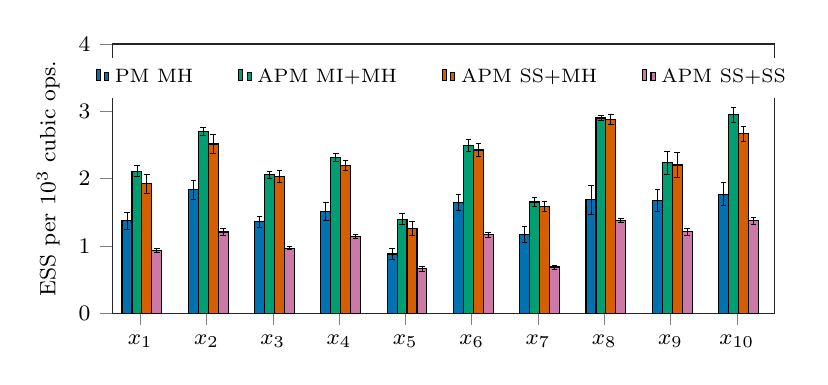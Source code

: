 % This file was created by matplotlib2tikz v0.6.11.
\begin{tikzpicture}

\definecolor{color1}{rgb}{0,0.62,0.451}
\definecolor{color0}{rgb}{0,0.447,0.698}
\definecolor{color3}{rgb}{0.8,0.475,0.655}
\definecolor{color2}{rgb}{0.835,0.369,0}

\begin{axis}[
ylabel={\footnotesize ESS per $10^3$ cubic ops.},
width=10cm,
height=5cm,
xmin=0, xmax=10,
ymin=0, ymax=4,
xtick={0.425,1.425,2.425,3.425,4.425,5.425,6.425,7.425,8.425,9.425},
xticklabels={$x_{1}$,$x_{2}$,$x_{3}$,$x_{4}$,$x_{5}$,$x_{6}$,$x_{7}$,$x_{8}$,$x_{9}$,$x_{10}$},
every tick label/.append style={font=\footnotesize},
tick align=outside,
tick pos=left,
x grid style={white!80.0!black},
y grid style={white!80.0!black},
axis line style={lightgray!20.0!black},
legend style={at={(0.5,0.95)}, anchor=north, draw=none,font=\scriptsize,/tikz/every even column/.append style={column sep=0.5cm}},
legend image post style={scale=0.5},
legend entries={{PM MH},{APM MI+MH},{APM SS+MH},{APM SS+SS}},
legend cell align={left},
legend columns=4
]
\addlegendimage{ybar,ybar legend,draw=black,fill=color0};
\draw[draw=black,fill=color0] (axis cs:0.15,0) rectangle (axis cs:0.3,1.371);
\draw[draw=black,fill=color0] (axis cs:1.15,0) rectangle (axis cs:1.3,1.838);
\draw[draw=black,fill=color0] (axis cs:2.15,0) rectangle (axis cs:2.3,1.357);
\draw[draw=black,fill=color0] (axis cs:3.15,0) rectangle (axis cs:3.3,1.512);
\draw[draw=black,fill=color0] (axis cs:4.15,0) rectangle (axis cs:4.3,0.88);
\draw[draw=black,fill=color0] (axis cs:5.15,0) rectangle (axis cs:5.3,1.645);
\draw[draw=black,fill=color0] (axis cs:6.15,0) rectangle (axis cs:6.3,1.17);
\draw[draw=black,fill=color0] (axis cs:7.15,0) rectangle (axis cs:7.3,1.688);
\draw[draw=black,fill=color0] (axis cs:8.15,0) rectangle (axis cs:8.3,1.675);
\draw[draw=black,fill=color0] (axis cs:9.15,0) rectangle (axis cs:9.3,1.769);
\addlegendimage{ybar,ybar legend,draw=black,fill=color1};
\draw[draw=black,fill=color1] (axis cs:0.3,0) rectangle (axis cs:0.45,2.11);
\draw[draw=black,fill=color1] (axis cs:1.3,0) rectangle (axis cs:1.45,2.702);
\draw[draw=black,fill=color1] (axis cs:2.3,0) rectangle (axis cs:2.45,2.057);
\draw[draw=black,fill=color1] (axis cs:3.3,0) rectangle (axis cs:3.45,2.317);
\draw[draw=black,fill=color1] (axis cs:4.3,0) rectangle (axis cs:4.45,1.399);
\draw[draw=black,fill=color1] (axis cs:5.3,0) rectangle (axis cs:5.45,2.489);
\draw[draw=black,fill=color1] (axis cs:6.3,0) rectangle (axis cs:6.45,1.652);
\draw[draw=black,fill=color1] (axis cs:7.3,0) rectangle (axis cs:7.45,2.901);
\draw[draw=black,fill=color1] (axis cs:8.3,0) rectangle (axis cs:8.45,2.235);
\draw[draw=black,fill=color1] (axis cs:9.3,0) rectangle (axis cs:9.45,2.948);
\addlegendimage{ybar,ybar legend,draw=black,fill=color2};
\draw[draw=black,fill=color2] (axis cs:0.45,0) rectangle (axis cs:0.6,1.921);
\draw[draw=black,fill=color2] (axis cs:1.45,0) rectangle (axis cs:1.6,2.515);
\draw[draw=black,fill=color2] (axis cs:2.45,0) rectangle (axis cs:2.6,2.033);
\draw[draw=black,fill=color2] (axis cs:3.45,0) rectangle (axis cs:3.6,2.195);
\draw[draw=black,fill=color2] (axis cs:4.45,0) rectangle (axis cs:4.6,1.264);
\draw[draw=black,fill=color2] (axis cs:5.45,0) rectangle (axis cs:5.6,2.425);
\draw[draw=black,fill=color2] (axis cs:6.45,0) rectangle (axis cs:6.6,1.589);
\draw[draw=black,fill=color2] (axis cs:7.45,0) rectangle (axis cs:7.6,2.88);
\draw[draw=black,fill=color2] (axis cs:8.45,0) rectangle (axis cs:8.6,2.203);
\draw[draw=black,fill=color2] (axis cs:9.45,0) rectangle (axis cs:9.6,2.667);
\addlegendimage{ybar,ybar legend,draw=black,fill=color3};
\draw[draw=black,fill=color3] (axis cs:0.6,0) rectangle (axis cs:0.75,0.934);
\draw[draw=black,fill=color3] (axis cs:1.6,0) rectangle (axis cs:1.75,1.207);
\draw[draw=black,fill=color3] (axis cs:2.6,0) rectangle (axis cs:2.75,0.967);
\draw[draw=black,fill=color3] (axis cs:3.6,0) rectangle (axis cs:3.75,1.135);
\draw[draw=black,fill=color3] (axis cs:4.6,0) rectangle (axis cs:4.75,0.661);
\draw[draw=black,fill=color3] (axis cs:5.6,0) rectangle (axis cs:5.75,1.164);
\draw[draw=black,fill=color3] (axis cs:6.6,0) rectangle (axis cs:6.75,0.686);
\draw[draw=black,fill=color3] (axis cs:7.6,0) rectangle (axis cs:7.75,1.376);
\draw[draw=black,fill=color3] (axis cs:8.6,0) rectangle (axis cs:8.75,1.209);
\draw[draw=black,fill=color3] (axis cs:9.6,0) rectangle (axis cs:9.75,1.373);
\path [draw=black, line width=0.3pt] (axis cs:0.225,1.238)
--(axis cs:0.225,1.503);

\path [draw=black, line width=0.3pt] (axis cs:1.225,1.698)
--(axis cs:1.225,1.979);

\path [draw=black, line width=0.3pt] (axis cs:2.225,1.275)
--(axis cs:2.225,1.439);

\path [draw=black, line width=0.3pt] (axis cs:3.225,1.384)
--(axis cs:3.225,1.639);

\path [draw=black, line width=0.3pt] (axis cs:4.225,0.792)
--(axis cs:4.225,0.969);

\path [draw=black, line width=0.3pt] (axis cs:5.225,1.522)
--(axis cs:5.225,1.769);

\path [draw=black, line width=0.3pt] (axis cs:6.225,1.049)
--(axis cs:6.225,1.292);

\path [draw=black, line width=0.3pt] (axis cs:7.225,1.474)
--(axis cs:7.225,1.902);

\path [draw=black, line width=0.3pt] (axis cs:8.225,1.512)
--(axis cs:8.225,1.838);

\path [draw=black, line width=0.3pt] (axis cs:9.225,1.597)
--(axis cs:9.225,1.942);

\path [draw=black, line width=0.3pt] (axis cs:0.375,2.03)
--(axis cs:0.375,2.191);

\path [draw=black, line width=0.3pt] (axis cs:1.375,2.639)
--(axis cs:1.375,2.765);

\path [draw=black, line width=0.3pt] (axis cs:2.375,2.006)
--(axis cs:2.375,2.109);

\path [draw=black, line width=0.3pt] (axis cs:3.375,2.261)
--(axis cs:3.375,2.373);

\path [draw=black, line width=0.3pt] (axis cs:4.375,1.316)
--(axis cs:4.375,1.481);

\path [draw=black, line width=0.3pt] (axis cs:5.375,2.402)
--(axis cs:5.375,2.577);

\path [draw=black, line width=0.3pt] (axis cs:6.375,1.588)
--(axis cs:6.375,1.716);

\path [draw=black, line width=0.3pt] (axis cs:7.375,2.87)
--(axis cs:7.375,2.933);

\path [draw=black, line width=0.3pt] (axis cs:8.375,2.064)
--(axis cs:8.375,2.406);

\path [draw=black, line width=0.3pt] (axis cs:9.375,2.836)
--(axis cs:9.375,3.061);

\path [draw=black, line width=0.3pt] (axis cs:0.525,1.783)
--(axis cs:0.525,2.06);

\path [draw=black, line width=0.3pt] (axis cs:1.525,2.371)
--(axis cs:1.525,2.66);

\path [draw=black, line width=0.3pt] (axis cs:2.525,1.937)
--(axis cs:2.525,2.129);

\path [draw=black, line width=0.3pt] (axis cs:3.525,2.127)
--(axis cs:3.525,2.264);

\path [draw=black, line width=0.3pt] (axis cs:4.525,1.157)
--(axis cs:4.525,1.371);

\path [draw=black, line width=0.3pt] (axis cs:5.525,2.326)
--(axis cs:5.525,2.525);

\path [draw=black, line width=0.3pt] (axis cs:6.525,1.513)
--(axis cs:6.525,1.665);

\path [draw=black, line width=0.3pt] (axis cs:7.525,2.801)
--(axis cs:7.525,2.959);

\path [draw=black, line width=0.3pt] (axis cs:8.525,2.014)
--(axis cs:8.525,2.392);

\path [draw=black, line width=0.3pt] (axis cs:9.525,2.555)
--(axis cs:9.525,2.779);

\path [draw=black, line width=0.3pt] (axis cs:0.675,0.9)
--(axis cs:0.675,0.968);

\path [draw=black, line width=0.3pt] (axis cs:1.675,1.16)
--(axis cs:1.675,1.254);

\path [draw=black, line width=0.3pt] (axis cs:2.675,0.944)
--(axis cs:2.675,0.99);

\path [draw=black, line width=0.3pt] (axis cs:3.675,1.106)
--(axis cs:3.675,1.164);

\path [draw=black, line width=0.3pt] (axis cs:4.675,0.628)
--(axis cs:4.675,0.694);

\path [draw=black, line width=0.3pt] (axis cs:5.675,1.125)
--(axis cs:5.675,1.202);

\path [draw=black, line width=0.3pt] (axis cs:6.675,0.657)
--(axis cs:6.675,0.715);

\path [draw=black, line width=0.3pt] (axis cs:7.675,1.342)
--(axis cs:7.675,1.41);

\path [draw=black, line width=0.3pt] (axis cs:8.675,1.163)
--(axis cs:8.675,1.255);

\path [draw=black, line width=0.3pt] (axis cs:9.675,1.325)
--(axis cs:9.675,1.422);

\addplot [line width=0.3pt, black, mark=-, mark size=1, mark options={solid}, only marks, forget plot]
table {%
0.225 1.238
1.225 1.698
2.225 1.275
3.225 1.384
4.225 0.792
5.225 1.522
6.225 1.049
7.225 1.474
8.225 1.512
9.225 1.597
};
\addplot [line width=0.3pt, black, mark=-, mark size=1, mark options={solid}, only marks, forget plot]
table {%
0.225 1.503
1.225 1.979
2.225 1.439
3.225 1.639
4.225 0.969
5.225 1.769
6.225 1.292
7.225 1.902
8.225 1.838
9.225 1.942
};
\addplot [line width=0.3pt, black, mark=-, mark size=1, mark options={solid}, only marks, forget plot]
table {%
0.375 2.03
1.375 2.639
2.375 2.006
3.375 2.261
4.375 1.316
5.375 2.402
6.375 1.588
7.375 2.87
8.375 2.064
9.375 2.836
};
\addplot [line width=0.3pt, black, mark=-, mark size=1, mark options={solid}, only marks, forget plot]
table {%
0.375 2.191
1.375 2.765
2.375 2.109
3.375 2.373
4.375 1.481
5.375 2.577
6.375 1.716
7.375 2.933
8.375 2.406
9.375 3.061
};
\addplot [line width=0.3pt, black, mark=-, mark size=1, mark options={solid}, only marks, forget plot]
table {%
0.525 1.783
1.525 2.371
2.525 1.937
3.525 2.127
4.525 1.157
5.525 2.326
6.525 1.513
7.525 2.801
8.525 2.014
9.525 2.555
};
\addplot [line width=0.3pt, black, mark=-, mark size=1, mark options={solid}, only marks, forget plot]
table {%
0.525 2.06
1.525 2.66
2.525 2.129
3.525 2.264
4.525 1.371
5.525 2.525
6.525 1.665
7.525 2.959
8.525 2.392
9.525 2.779
};
\addplot [line width=0.3pt, black, mark=-, mark size=1, mark options={solid}, only marks, forget plot]
table {%
0.675 0.9
1.675 1.16
2.675 0.944
3.675 1.106
4.675 0.628
5.675 1.125
6.675 0.657
7.675 1.342
8.675 1.163
9.675 1.325
};
\addplot [line width=0.3pt, black, mark=-, mark size=1, mark options={solid}, only marks, forget plot]
table {%
0.675 0.968
1.675 1.254
2.675 0.99
3.675 1.164
4.675 0.694
5.675 1.202
6.675 0.715
7.675 1.41
8.675 1.255
9.675 1.422
};

\end{axis}

\end{tikzpicture}
